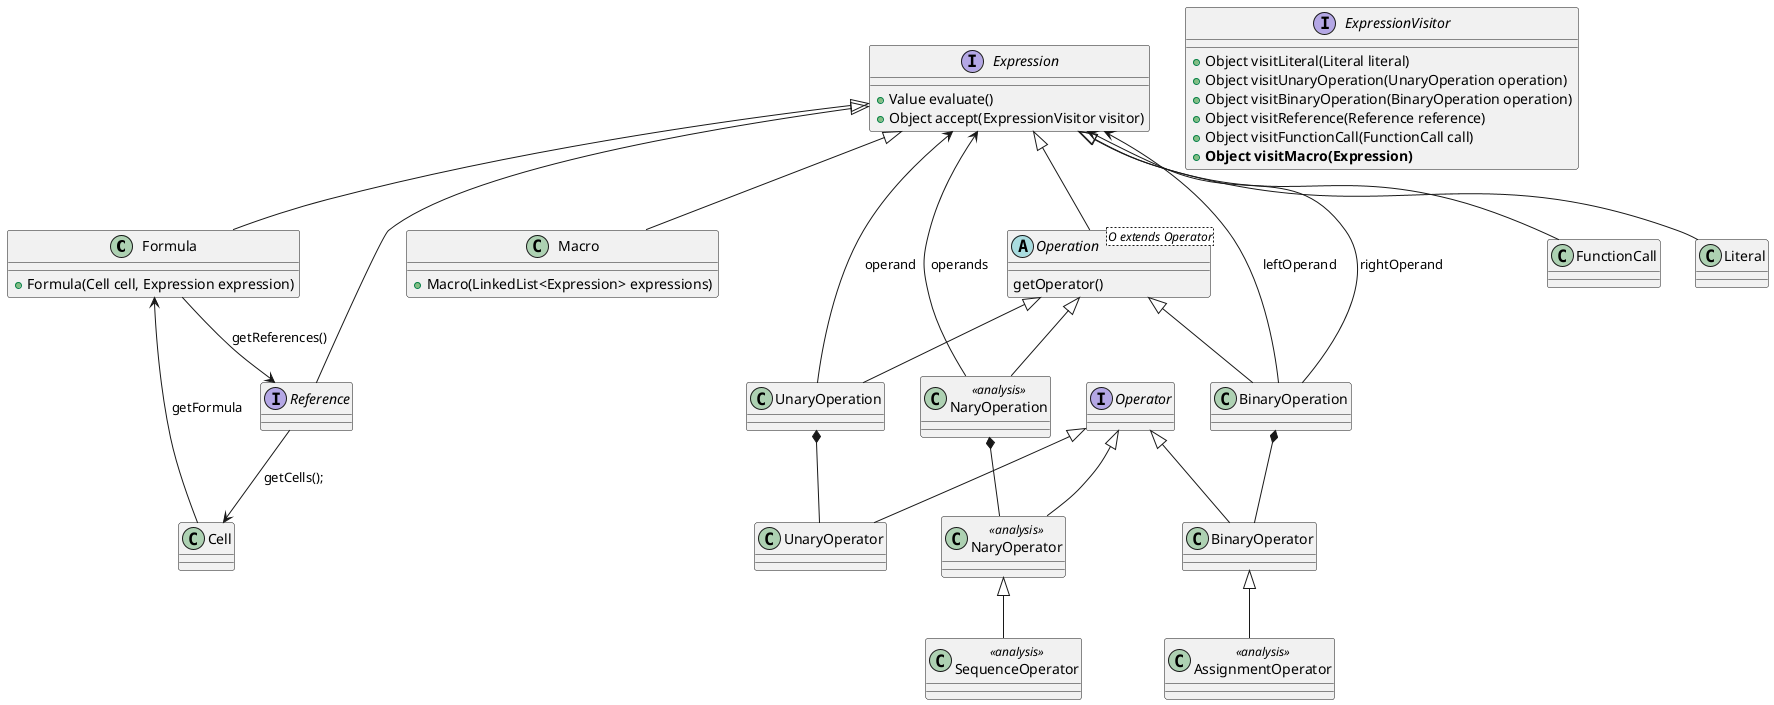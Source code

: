 @startuml domain_model_formulas.png
class Formula {
	+Formula(Cell cell, Expression expression) 
}
class Macro {
	+Macro(LinkedList<Expression> expressions)
}
interface Expression {
	+Value evaluate()
	+Object accept(ExpressionVisitor visitor)
}
interface Reference {
}
interface Operator {
}
class UnaryOperator {
}
class BinaryOperator {
}
class NaryOperator <<analysis>> {
}
class SequenceOperator <<analysis>> {
}
class AssignmentOperator <<analysis>> {
}
abstract class Operation <O extends Operator> {
    getOperator() 
}
class UnaryOperation {
}
class BinaryOperation {
}
class NaryOperation <<analysis>> {
}
class FunctionCall {
}
class Literal {
}
interface ExpressionVisitor {
	+Object visitLiteral(Literal literal)
	+Object visitUnaryOperation(UnaryOperation operation)
	+Object visitBinaryOperation(BinaryOperation operation)
	+Object visitReference(Reference reference)
	+Object visitFunctionCall(FunctionCall call)
	+<b>Object visitMacro(Expression)</b>
}
Expression <|-- Macro
Expression <|-- Formula
Expression <|-- Reference
Expression <|-- Operation
Expression <|-- FunctionCall
Expression <|-- Literal
Operation <|-- UnaryOperation
Operation <|-- BinaryOperation
Operation <|-- NaryOperation
Formula --> Reference : getReferences()
Reference --> Cell : getCells();
Cell --> Formula : getFormula
UnaryOperation --> Expression : operand
BinaryOperation --> Expression : leftOperand
BinaryOperation --> Expression : rightOperand
NaryOperation --> Expression : operands

Operator <|-- UnaryOperator
Operator <|-- BinaryOperator
Operator <|-- NaryOperator

UnaryOperation *-- UnaryOperator
BinaryOperation *-- BinaryOperator
NaryOperation *-- NaryOperator

NaryOperator <|-- SequenceOperator

BinaryOperator <|-- AssignmentOperator
  @enduml